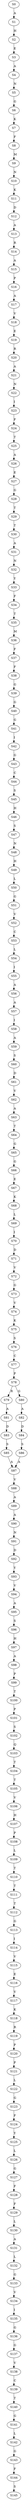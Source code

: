 strict digraph  {
	S0 -> S1 [ label = A ];
	S1 -> S2 [ label = H ];
	S2 -> S3 [ label = E ];
	S3 -> S4 [ label = A ];
	S4 -> S5 [ label = N ];
	S5 -> S6 [ label = G ];
	S6 -> S7 [ label = K ];
	S7 -> S8 [ label = F ];
	S8 -> S9 [ label = M ];
	S9 -> S10 [ label = N ];
	S10 -> S11 [ label = K ];
	S11 -> S12 [ label = D ];
	S12 -> S13 [ label = A ];
	S13 -> S14 [ label = R ];
	S14 -> S15 [ label = A ];
	S15 -> S16 [ label = P ];
	S16 -> S17 [ label = A ];
	S17 -> S18 [ label = V ];
	S18 -> S19 [ label = E ];
	S19 -> S20 [ label = R ];
	S20 -> S21 [ label = A ];
	S21 -> S22 [ label = N ];
	S22 -> S23 [ label = I ];
	S23 -> S24 [ label = F ];
	S24 -> S25 [ label = T ];
	S25 -> S26 [ label = A ];
	S26 -> S27 [ label = E ];
	S27 -> S28 [ label = G ];
	S28 -> S29 [ label = T ];
	S29 -> S30 [ label = T ];
	S30 -> S31 [ label = A ];
	S31 -> S32 [ label = N ];
	S32 -> S33 [ label = Y ];
	S33 -> S34 [ label = F ];
	S34 -> S35 [ label = T ];
	S35 -> S36 [ label = M ];
	S36 -> S37 [ label = F ];
	S37 -> S38 [ label = F ];
	S38 -> S39 [ label = G ];
	S39 -> S40 [ label = G ];
	S40 -> S41 [ label = G ];
	S41 -> S42 [ label = I ];
	S42 -> S43 [ label = G ];
	S43 -> S44 [ label = C ];
	S44 -> S45 [ label = S ];
	S45 -> S46 [ label = H ];
	S46 -> S47 [ label = S ];
	S47 -> S48 [ label = N ];
	S48 -> S49 [ label = H ];
	S49 -> S50 [ label = L ];
	S50 -> S51 [ label = G ];
	S51 -> S52 [ label = V ];
	S52 -> S53 [ label = C ];
	S53 -> S54 [ label = L ];
	S54 -> S55 [ label = I ];
	S55 -> S56 [ label = A ];
	S56 -> S57 [ label = A ];
	S57 -> S58 [ label = I ];
	S58 -> S59 [ label = A ];
	S59 -> S60 [ label = S ];
	S60 -> S61 [ label = D ];
	S61 -> S62 [ label = V ];
	S62 -> S63 [ label = A ];
	S63 -> S64 [ label = T ];
	S64 -> S65 [ label = G ];
	S65 -> S66 [ label = G ];
	S66 -> S67 [ label = E ];
	S67 -> S68 [ label = K ];
	S68 -> S69 [ label = L ];
	S69 -> S70 [ label = I ];
	S70 -> S71 [ label = D ];
	S71 -> S72 [ label = V ];
	S72 -> S73 [ label = G ];
	S73 -> S74 [ label = V ];
	S74 -> S75 [ label = K ];
	S75 -> S76 [ label = S ];
	S76 -> S77 [ label = C ];
	S77 -> S78 [ label = P ];
	S78 -> S79 [ label = R ];
	S78 -> S80 [ label = G ];
	S79 -> S81 [ label = A ];
	S80 -> S82 [ label = A ];
	S81 -> S83 [ label = D ];
	S82 -> S84 [ label = D ];
	S83 -> S85 [ label = S ];
	S84 -> S86 [ label = S ];
	S85 -> S87 [ label = A ];
	S86 -> S87 [ label = A ];
	S87 -> S88 [ label = V ];
	S88 -> S89 [ label = A ];
	S89 -> S90 [ label = A ];
	S90 -> S91 [ label = N ];
	S91 -> S92 [ label = D ];
	S92 -> S93 [ label = Y ];
	S93 -> S94 [ label = V ];
	S94 -> S95 [ label = A ];
	S95 -> S96 [ label = S ];
	S96 -> S97 [ label = H ];
	S97 -> S98 [ label = A ];
	S98 -> S99 [ label = P ];
	S99 -> S100 [ label = T ];
	S100 -> S101 [ label = P ];
	S101 -> S102 [ label = S ];
	S102 -> S103 [ label = Q ];
	S103 -> S104 [ label = T ];
	S104 -> S105 [ label = T ];
	S105 -> S106 [ label = V ];
	S106 -> S107 [ label = H ];
	S107 -> S108 [ label = P ];
	S108 -> S109 [ label = L ];
	S109 -> S110 [ label = T ];
	S110 -> S111 [ label = T ];
	S111 -> S112 [ label = T ];
	S112 -> S113 [ label = G ];
	S113 -> S114 [ label = I ];
	S114 -> S115 [ label = V ];
	S115 -> S116 [ label = E ];
	S116 -> S117 [ label = V ];
	S117 -> S118 [ label = K ];
	S118 -> S119 [ label = R ];
	S119 -> S120 [ label = P ];
	S120 -> S121 [ label = P ];
	S121 -> S122 [ label = L ];
	S122 -> S123 [ label = G ];
	S123 -> S124 [ label = F ];
	S124 -> S125 [ label = Y ];
	S125 -> S126 [ label = L ];
	S126 -> S127 [ label = G ];
	S127 -> S128 [ label = F ];
	S128 -> S129 [ label = F ];
	S129 -> S130 [ label = L ];
	S130 -> S131 [ label = A ];
	S131 -> S132 [ label = L ];
	S132 -> S133 [ label = G ];
	S133 -> S134 [ label = V ];
	S134 -> S135 [ label = I ];
	S135 -> S136 [ label = G ];
	S136 -> S137 [ label = G ];
	S137 -> S138 [ label = V ];
	S138 -> S139 [ label = C ];
	S139 -> S140 [ label = T ];
	S140 -> S141 [ label = G ];
	S141 -> S142 [ label = L ];
	S142 -> S143 [ label = G ];
	S143 -> S144 [ label = F ];
	S144 -> S145 [ label = S ];
}
